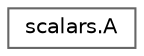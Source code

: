 digraph "Graphical Class Hierarchy"
{
 // LATEX_PDF_SIZE
  bgcolor="transparent";
  edge [fontname=Helvetica,fontsize=10,labelfontname=Helvetica,labelfontsize=10];
  node [fontname=Helvetica,fontsize=10,shape=box,height=0.2,width=0.4];
  rankdir="LR";
  Node0 [id="Node000000",label="scalars.A",height=0.2,width=0.4,color="grey40", fillcolor="white", style="filled",URL="$d2/d83/classscalars_1_1A.html",tooltip=" "];
}
